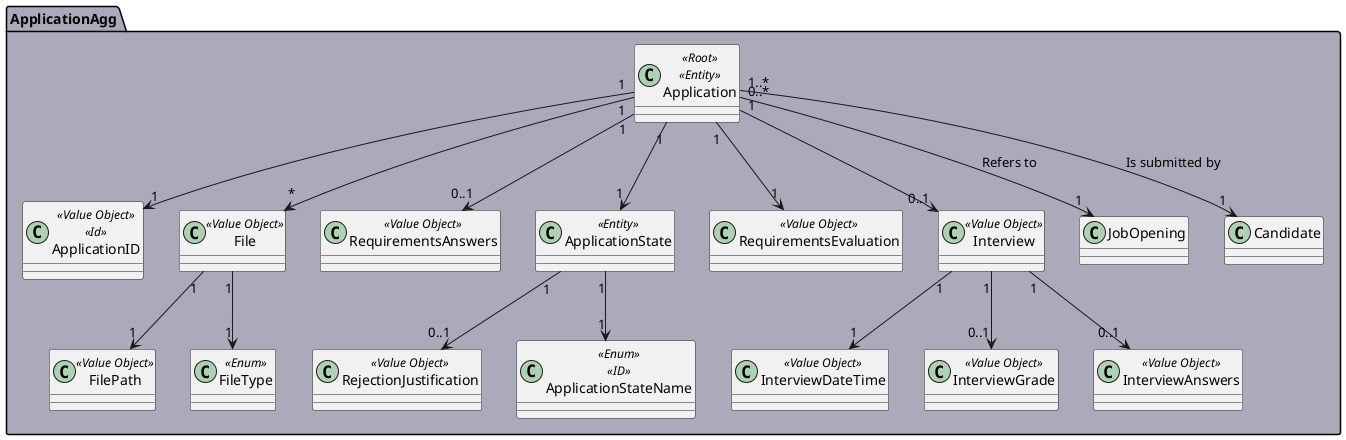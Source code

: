 @startuml DomainModel

package ApplicationAgg #aaaabb {

    class Application<<Root>><<Entity>>
    class ApplicationID<<Value Object>><<Id>>

    class FilePath<<Value Object>>
    class File<<Value Object>>
    class FileType<<Enum>>
    class RequirementsAnswers<<Value Object>>

    class RejectionJustification<<Value Object>>
    class InterviewDateTime<<Value Object>>

    class ApplicationState<<Entity>>
    class ApplicationStateName<<Enum>><<ID>>

    class RequirementsEvaluation<<Value Object>>

    class Interview<<Value Object>>
    class InterviewGrade<<Value Object>>
    class InterviewAnswers<<Value Object>>

    Application "1" --> "1" ApplicationID
    Application "1" --> "1" ApplicationState
    ApplicationState "1" --> "1" ApplicationStateName
    ApplicationState "1" --> "0..1" RejectionJustification
    Application "1" --> "0..1" Interview
    Application "1" --> "0..1" RequirementsAnswers
    Application "1" --> "*" File

    Application "1" --> "1" RequirementsEvaluation

    File "1" --> "1" FilePath
    File "1" --> "1" FileType



    Interview "1" --> "0..1" InterviewAnswers
    Interview "1" --> "0..1" InterviewGrade
    Interview "1" --> "1" InterviewDateTime



    Application "0..*" --> "1" JobOpening : Refers to
    Application "1..*" --> "1" Candidate : Is submitted by
}
@enduml
